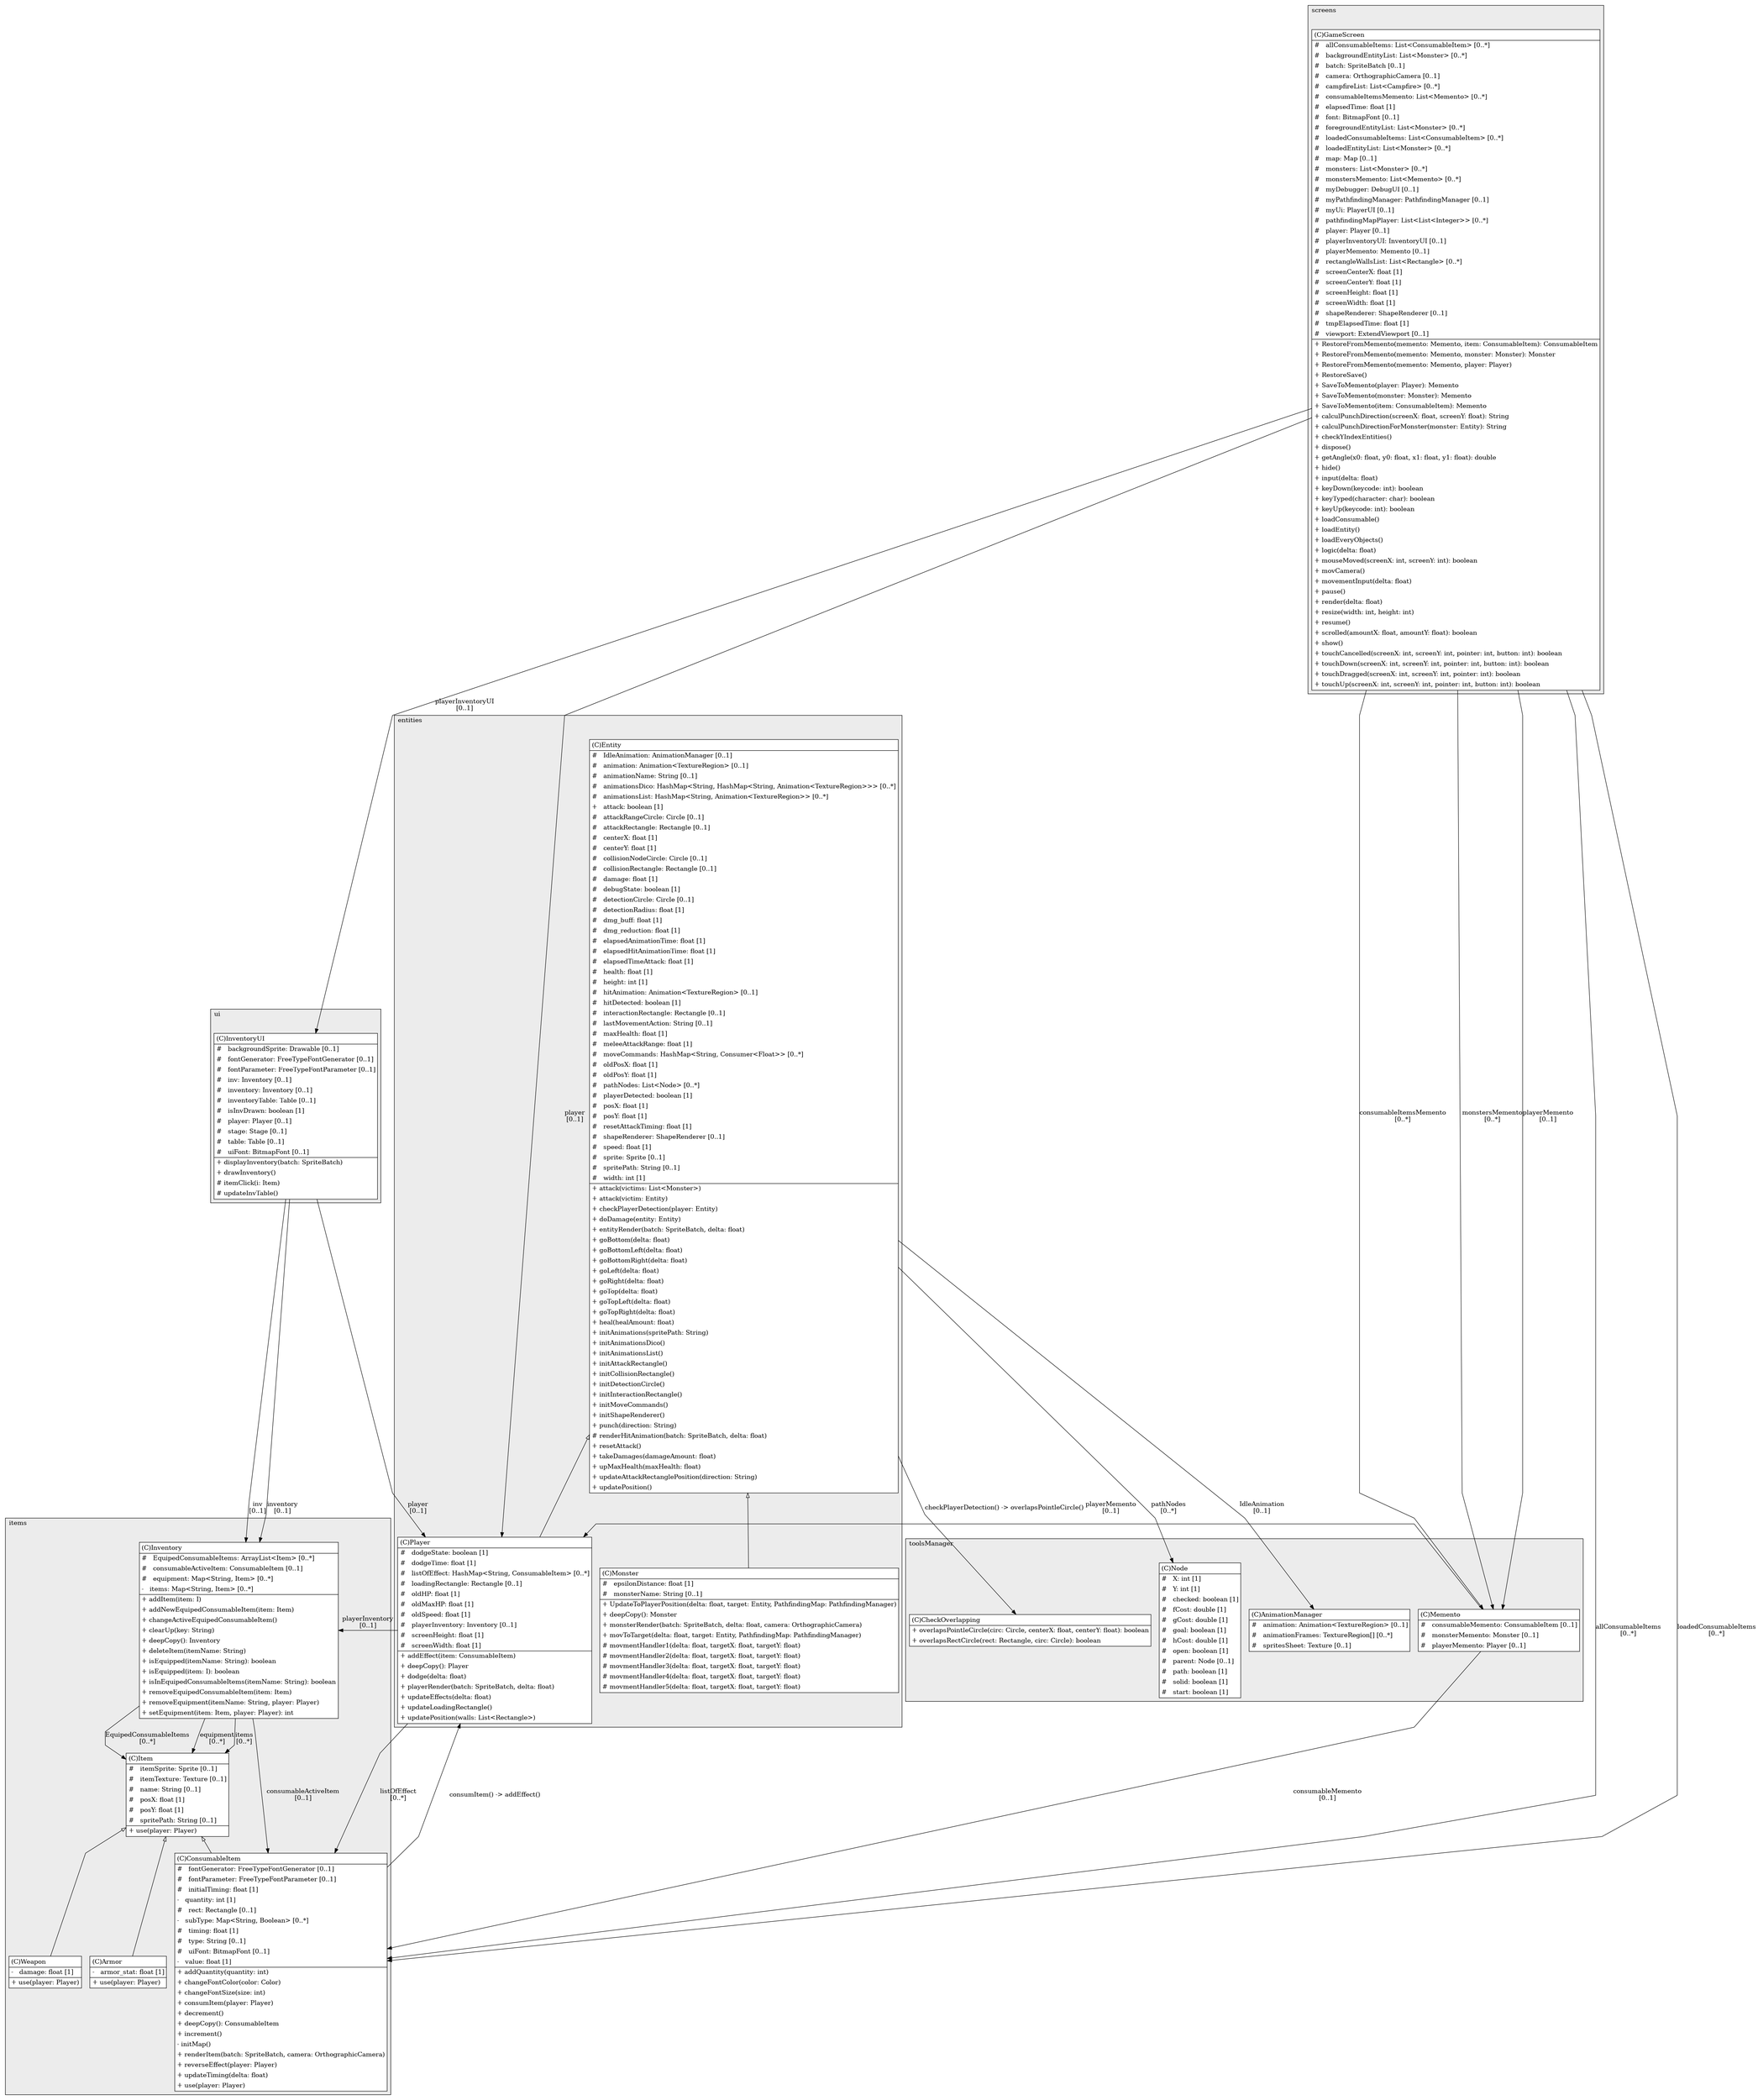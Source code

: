 @startuml

/' diagram meta data start
config=StructureConfiguration;
{
  "projectClassification": {
    "searchMode": "OpenProject", // OpenProject, AllProjects
    "includedProjects": "",
    "pathEndKeywords": "*.impl",
    "isClientPath": "",
    "isClientName": "",
    "isTestPath": "",
    "isTestName": "",
    "isMappingPath": "",
    "isMappingName": "",
    "isDataAccessPath": "",
    "isDataAccessName": "",
    "isDataStructurePath": "",
    "isDataStructureName": "",
    "isInterfaceStructuresPath": "",
    "isInterfaceStructuresName": "",
    "isEntryPointPath": "",
    "isEntryPointName": "",
    "treatFinalFieldsAsMandatory": false
  },
  "graphRestriction": {
    "classPackageExcludeFilter": "",
    "classPackageIncludeFilter": "",
    "classNameExcludeFilter": "",
    "classNameIncludeFilter": "",
    "methodNameExcludeFilter": "",
    "methodNameIncludeFilter": "",
    "removeByInheritance": "", // inheritance/annotation based filtering is done in a second step
    "removeByAnnotation": "",
    "removeByClassPackage": "", // cleanup the graph after inheritance/annotation based filtering is done
    "removeByClassName": "",
    "cutMappings": false,
    "cutEnum": true,
    "cutTests": true,
    "cutClient": true,
    "cutDataAccess": false,
    "cutInterfaceStructures": false,
    "cutDataStructures": false,
    "cutGetterAndSetter": true,
    "cutConstructors": true
  },
  "graphTraversal": {
    "forwardDepth": 6,
    "backwardDepth": 6,
    "classPackageExcludeFilter": "",
    "classPackageIncludeFilter": "",
    "classNameExcludeFilter": "",
    "classNameIncludeFilter": "",
    "methodNameExcludeFilter": "",
    "methodNameIncludeFilter": "",
    "hideMappings": false,
    "hideDataStructures": false,
    "hidePrivateMethods": true,
    "hideInterfaceCalls": true, // indirection: implementation -> interface (is hidden) -> implementation
    "onlyShowApplicationEntryPoints": false, // root node is included
    "useMethodCallsForStructureDiagram": "ForwardOnly" // ForwardOnly, BothDirections, No
  },
  "details": {
    "aggregation": "GroupByClass", // ByClass, GroupByClass, None
    "showClassGenericTypes": true,
    "showMethods": true,
    "showMethodParameterNames": true,
    "showMethodParameterTypes": true,
    "showMethodReturnType": true,
    "showPackageLevels": 2,
    "showDetailedClassStructure": true
  },
  "rootClass": "gamePackages.items.Item",
  "extensionCallbackMethod": "" // qualified.class.name#methodName - signature: public static String method(String)
}
diagram meta data end '/



digraph g {
    rankdir="TB"
    splines=polyline
    

'nodes 
subgraph cluster_100526016 { 
   	label=items
	labeljust=l
	fillcolor="#ececec"
	style=filled
   
   Armor1693037551[
	label=<<TABLE BORDER="1" CELLBORDER="0" CELLPADDING="4" CELLSPACING="0">
<TR><TD ALIGN="LEFT" >(C)Armor</TD></TR>
<HR/>
<TR><TD ALIGN="LEFT" >-   armor_stat: float [1]</TD></TR>
<HR/>
<TR><TD ALIGN="LEFT" >+ use(player: Player)</TD></TR>
</TABLE>>
	style=filled
	margin=0
	shape=plaintext
	fillcolor="#FFFFFF"
];

ConsumableItem1693037551[
	label=<<TABLE BORDER="1" CELLBORDER="0" CELLPADDING="4" CELLSPACING="0">
<TR><TD ALIGN="LEFT" >(C)ConsumableItem</TD></TR>
<HR/>
<TR><TD ALIGN="LEFT" >#   fontGenerator: FreeTypeFontGenerator [0..1]</TD></TR>
<TR><TD ALIGN="LEFT" >#   fontParameter: FreeTypeFontParameter [0..1]</TD></TR>
<TR><TD ALIGN="LEFT" >#   initialTiming: float [1]</TD></TR>
<TR><TD ALIGN="LEFT" >-   quantity: int [1]</TD></TR>
<TR><TD ALIGN="LEFT" >#   rect: Rectangle [0..1]</TD></TR>
<TR><TD ALIGN="LEFT" >-   subType: Map&lt;String, Boolean&gt; [0..*]</TD></TR>
<TR><TD ALIGN="LEFT" >#   timing: float [1]</TD></TR>
<TR><TD ALIGN="LEFT" >#   type: String [0..1]</TD></TR>
<TR><TD ALIGN="LEFT" >#   uiFont: BitmapFont [0..1]</TD></TR>
<TR><TD ALIGN="LEFT" >-   value: float [1]</TD></TR>
<HR/>
<TR><TD ALIGN="LEFT" >+ addQuantity(quantity: int)</TD></TR>
<TR><TD ALIGN="LEFT" >+ changeFontColor(color: Color)</TD></TR>
<TR><TD ALIGN="LEFT" >+ changeFontSize(size: int)</TD></TR>
<TR><TD ALIGN="LEFT" >+ consumItem(player: Player)</TD></TR>
<TR><TD ALIGN="LEFT" >+ decrement()</TD></TR>
<TR><TD ALIGN="LEFT" >+ deepCopy(): ConsumableItem</TD></TR>
<TR><TD ALIGN="LEFT" >+ increment()</TD></TR>
<TR><TD ALIGN="LEFT" >- initMap()</TD></TR>
<TR><TD ALIGN="LEFT" >+ renderItem(batch: SpriteBatch, camera: OrthographicCamera)</TD></TR>
<TR><TD ALIGN="LEFT" >+ reverseEffect(player: Player)</TD></TR>
<TR><TD ALIGN="LEFT" >+ updateTiming(delta: float)</TD></TR>
<TR><TD ALIGN="LEFT" >+ use(player: Player)</TD></TR>
</TABLE>>
	style=filled
	margin=0
	shape=plaintext
	fillcolor="#FFFFFF"
];

Inventory1693037551[
	label=<<TABLE BORDER="1" CELLBORDER="0" CELLPADDING="4" CELLSPACING="0">
<TR><TD ALIGN="LEFT" >(C)Inventory</TD></TR>
<HR/>
<TR><TD ALIGN="LEFT" >#   EquipedConsumableItems: ArrayList&lt;Item&gt; [0..*]</TD></TR>
<TR><TD ALIGN="LEFT" >#   consumableActiveItem: ConsumableItem [0..1]</TD></TR>
<TR><TD ALIGN="LEFT" >#   equipment: Map&lt;String, Item&gt; [0..*]</TD></TR>
<TR><TD ALIGN="LEFT" >-   items: Map&lt;String, Item&gt; [0..*]</TD></TR>
<HR/>
<TR><TD ALIGN="LEFT" >+ addItem(item: I)</TD></TR>
<TR><TD ALIGN="LEFT" >+ addNewEquipedConsumableItem(item: Item)</TD></TR>
<TR><TD ALIGN="LEFT" >+ changeActiveEquipedConsumableItem()</TD></TR>
<TR><TD ALIGN="LEFT" >+ clearUp(key: String)</TD></TR>
<TR><TD ALIGN="LEFT" >+ deepCopy(): Inventory</TD></TR>
<TR><TD ALIGN="LEFT" >+ deleteItem(itemName: String)</TD></TR>
<TR><TD ALIGN="LEFT" >+ isEquipped(itemName: String): boolean</TD></TR>
<TR><TD ALIGN="LEFT" >+ isEquipped(item: I): boolean</TD></TR>
<TR><TD ALIGN="LEFT" >+ isInEquipedConsumableItems(itemName: String): boolean</TD></TR>
<TR><TD ALIGN="LEFT" >+ removeEquipedConsumableItem(item: Item)</TD></TR>
<TR><TD ALIGN="LEFT" >+ removeEquipment(itemName: String, player: Player)</TD></TR>
<TR><TD ALIGN="LEFT" >+ setEquipment(item: Item, player: Player): int</TD></TR>
</TABLE>>
	style=filled
	margin=0
	shape=plaintext
	fillcolor="#FFFFFF"
];

Item1693037551[
	label=<<TABLE BORDER="1" CELLBORDER="0" CELLPADDING="4" CELLSPACING="0">
<TR><TD ALIGN="LEFT" >(C)Item</TD></TR>
<HR/>
<TR><TD ALIGN="LEFT" >#   itemSprite: Sprite [0..1]</TD></TR>
<TR><TD ALIGN="LEFT" >#   itemTexture: Texture [0..1]</TD></TR>
<TR><TD ALIGN="LEFT" >#   name: String [0..1]</TD></TR>
<TR><TD ALIGN="LEFT" >#   posX: float [1]</TD></TR>
<TR><TD ALIGN="LEFT" >#   posY: float [1]</TD></TR>
<TR><TD ALIGN="LEFT" >#   spritePath: String [0..1]</TD></TR>
<HR/>
<TR><TD ALIGN="LEFT" >+ use(player: Player)</TD></TR>
</TABLE>>
	style=filled
	margin=0
	shape=plaintext
	fillcolor="#FFFFFF"
];

Weapon1693037551[
	label=<<TABLE BORDER="1" CELLBORDER="0" CELLPADDING="4" CELLSPACING="0">
<TR><TD ALIGN="LEFT" >(C)Weapon</TD></TR>
<HR/>
<TR><TD ALIGN="LEFT" >-   damage: float [1]</TD></TR>
<HR/>
<TR><TD ALIGN="LEFT" >+ use(player: Player)</TD></TR>
</TABLE>>
	style=filled
	margin=0
	shape=plaintext
	fillcolor="#FFFFFF"
];
} 

subgraph cluster_1014488750 { 
   	label=toolsManager
	labeljust=l
	fillcolor="#ececec"
	style=filled
   
   AnimationManager1758040095[
	label=<<TABLE BORDER="1" CELLBORDER="0" CELLPADDING="4" CELLSPACING="0">
<TR><TD ALIGN="LEFT" >(C)AnimationManager</TD></TR>
<HR/>
<TR><TD ALIGN="LEFT" >#   animation: Animation&lt;TextureRegion&gt; [0..1]</TD></TR>
<TR><TD ALIGN="LEFT" >#   animationFrames: TextureRegion[] [0..*]</TD></TR>
<TR><TD ALIGN="LEFT" >#   spritesSheet: Texture [0..1]</TD></TR>
</TABLE>>
	style=filled
	margin=0
	shape=plaintext
	fillcolor="#FFFFFF"
];

CheckOverlapping1758040095[
	label=<<TABLE BORDER="1" CELLBORDER="0" CELLPADDING="4" CELLSPACING="0">
<TR><TD ALIGN="LEFT" >(C)CheckOverlapping</TD></TR>
<HR/>
<TR><TD ALIGN="LEFT" >+ overlapsPointleCircle(circ: Circle, centerX: float, centerY: float): boolean</TD></TR>
<TR><TD ALIGN="LEFT" >+ overlapsRectCircle(rect: Rectangle, circ: Circle): boolean</TD></TR>
</TABLE>>
	style=filled
	margin=0
	shape=plaintext
	fillcolor="#FFFFFF"
];

Memento1758040095[
	label=<<TABLE BORDER="1" CELLBORDER="0" CELLPADDING="4" CELLSPACING="0">
<TR><TD ALIGN="LEFT" >(C)Memento</TD></TR>
<HR/>
<TR><TD ALIGN="LEFT" >#   consumableMemento: ConsumableItem [0..1]</TD></TR>
<TR><TD ALIGN="LEFT" >#   monsterMemento: Monster [0..1]</TD></TR>
<TR><TD ALIGN="LEFT" >#   playerMemento: Player [0..1]</TD></TR>
</TABLE>>
	style=filled
	margin=0
	shape=plaintext
	fillcolor="#FFFFFF"
];

Node1758040095[
	label=<<TABLE BORDER="1" CELLBORDER="0" CELLPADDING="4" CELLSPACING="0">
<TR><TD ALIGN="LEFT" >(C)Node</TD></TR>
<HR/>
<TR><TD ALIGN="LEFT" >#   X: int [1]</TD></TR>
<TR><TD ALIGN="LEFT" >#   Y: int [1]</TD></TR>
<TR><TD ALIGN="LEFT" >#   checked: boolean [1]</TD></TR>
<TR><TD ALIGN="LEFT" >#   fCost: double [1]</TD></TR>
<TR><TD ALIGN="LEFT" >#   gCost: double [1]</TD></TR>
<TR><TD ALIGN="LEFT" >#   goal: boolean [1]</TD></TR>
<TR><TD ALIGN="LEFT" >#   hCost: double [1]</TD></TR>
<TR><TD ALIGN="LEFT" >#   open: boolean [1]</TD></TR>
<TR><TD ALIGN="LEFT" >#   parent: Node [0..1]</TD></TR>
<TR><TD ALIGN="LEFT" >#   path: boolean [1]</TD></TR>
<TR><TD ALIGN="LEFT" >#   solid: boolean [1]</TD></TR>
<TR><TD ALIGN="LEFT" >#   start: boolean [1]</TD></TR>
</TABLE>>
	style=filled
	margin=0
	shape=plaintext
	fillcolor="#FFFFFF"
];
} 

subgraph cluster_1926385031 { 
   	label=screens
	labeljust=l
	fillcolor="#ececec"
	style=filled
   
   GameScreen593682840[
	label=<<TABLE BORDER="1" CELLBORDER="0" CELLPADDING="4" CELLSPACING="0">
<TR><TD ALIGN="LEFT" >(C)GameScreen</TD></TR>
<HR/>
<TR><TD ALIGN="LEFT" >#   allConsumableItems: List&lt;ConsumableItem&gt; [0..*]</TD></TR>
<TR><TD ALIGN="LEFT" >#   backgroundEntityList: List&lt;Monster&gt; [0..*]</TD></TR>
<TR><TD ALIGN="LEFT" >#   batch: SpriteBatch [0..1]</TD></TR>
<TR><TD ALIGN="LEFT" >#   camera: OrthographicCamera [0..1]</TD></TR>
<TR><TD ALIGN="LEFT" >#   campfireList: List&lt;Campfire&gt; [0..*]</TD></TR>
<TR><TD ALIGN="LEFT" >#   consumableItemsMemento: List&lt;Memento&gt; [0..*]</TD></TR>
<TR><TD ALIGN="LEFT" >#   elapsedTime: float [1]</TD></TR>
<TR><TD ALIGN="LEFT" >#   font: BitmapFont [0..1]</TD></TR>
<TR><TD ALIGN="LEFT" >#   foregroundEntityList: List&lt;Monster&gt; [0..*]</TD></TR>
<TR><TD ALIGN="LEFT" >#   loadedConsumableItems: List&lt;ConsumableItem&gt; [0..*]</TD></TR>
<TR><TD ALIGN="LEFT" >#   loadedEntityList: List&lt;Monster&gt; [0..*]</TD></TR>
<TR><TD ALIGN="LEFT" >#   map: Map [0..1]</TD></TR>
<TR><TD ALIGN="LEFT" >#   monsters: List&lt;Monster&gt; [0..*]</TD></TR>
<TR><TD ALIGN="LEFT" >#   monstersMemento: List&lt;Memento&gt; [0..*]</TD></TR>
<TR><TD ALIGN="LEFT" >#   myDebugger: DebugUI [0..1]</TD></TR>
<TR><TD ALIGN="LEFT" >#   myPathfindingManager: PathfindingManager [0..1]</TD></TR>
<TR><TD ALIGN="LEFT" >#   myUi: PlayerUI [0..1]</TD></TR>
<TR><TD ALIGN="LEFT" >#   pathfindingMapPlayer: List&lt;List&lt;Integer&gt;&gt; [0..*]</TD></TR>
<TR><TD ALIGN="LEFT" >#   player: Player [0..1]</TD></TR>
<TR><TD ALIGN="LEFT" >#   playerInventoryUI: InventoryUI [0..1]</TD></TR>
<TR><TD ALIGN="LEFT" >#   playerMemento: Memento [0..1]</TD></TR>
<TR><TD ALIGN="LEFT" >#   rectangleWallsList: List&lt;Rectangle&gt; [0..*]</TD></TR>
<TR><TD ALIGN="LEFT" >#   screenCenterX: float [1]</TD></TR>
<TR><TD ALIGN="LEFT" >#   screenCenterY: float [1]</TD></TR>
<TR><TD ALIGN="LEFT" >#   screenHeight: float [1]</TD></TR>
<TR><TD ALIGN="LEFT" >#   screenWidth: float [1]</TD></TR>
<TR><TD ALIGN="LEFT" >#   shapeRenderer: ShapeRenderer [0..1]</TD></TR>
<TR><TD ALIGN="LEFT" >#   tmpElapsedTime: float [1]</TD></TR>
<TR><TD ALIGN="LEFT" >#   viewport: ExtendViewport [0..1]</TD></TR>
<HR/>
<TR><TD ALIGN="LEFT" >+ RestoreFromMemento(memento: Memento, item: ConsumableItem): ConsumableItem</TD></TR>
<TR><TD ALIGN="LEFT" >+ RestoreFromMemento(memento: Memento, monster: Monster): Monster</TD></TR>
<TR><TD ALIGN="LEFT" >+ RestoreFromMemento(memento: Memento, player: Player)</TD></TR>
<TR><TD ALIGN="LEFT" >+ RestoreSave()</TD></TR>
<TR><TD ALIGN="LEFT" >+ SaveToMemento(player: Player): Memento</TD></TR>
<TR><TD ALIGN="LEFT" >+ SaveToMemento(monster: Monster): Memento</TD></TR>
<TR><TD ALIGN="LEFT" >+ SaveToMemento(item: ConsumableItem): Memento</TD></TR>
<TR><TD ALIGN="LEFT" >+ calculPunchDirection(screenX: float, screenY: float): String</TD></TR>
<TR><TD ALIGN="LEFT" >+ calculPunchDirectionForMonster(monster: Entity): String</TD></TR>
<TR><TD ALIGN="LEFT" >+ checkYIndexEntities()</TD></TR>
<TR><TD ALIGN="LEFT" >+ dispose()</TD></TR>
<TR><TD ALIGN="LEFT" >+ getAngle(x0: float, y0: float, x1: float, y1: float): double</TD></TR>
<TR><TD ALIGN="LEFT" >+ hide()</TD></TR>
<TR><TD ALIGN="LEFT" >+ input(delta: float)</TD></TR>
<TR><TD ALIGN="LEFT" >+ keyDown(keycode: int): boolean</TD></TR>
<TR><TD ALIGN="LEFT" >+ keyTyped(character: char): boolean</TD></TR>
<TR><TD ALIGN="LEFT" >+ keyUp(keycode: int): boolean</TD></TR>
<TR><TD ALIGN="LEFT" >+ loadConsumable()</TD></TR>
<TR><TD ALIGN="LEFT" >+ loadEntity()</TD></TR>
<TR><TD ALIGN="LEFT" >+ loadEveryObjects()</TD></TR>
<TR><TD ALIGN="LEFT" >+ logic(delta: float)</TD></TR>
<TR><TD ALIGN="LEFT" >+ mouseMoved(screenX: int, screenY: int): boolean</TD></TR>
<TR><TD ALIGN="LEFT" >+ movCamera()</TD></TR>
<TR><TD ALIGN="LEFT" >+ movementInput(delta: float)</TD></TR>
<TR><TD ALIGN="LEFT" >+ pause()</TD></TR>
<TR><TD ALIGN="LEFT" >+ render(delta: float)</TD></TR>
<TR><TD ALIGN="LEFT" >+ resize(width: int, height: int)</TD></TR>
<TR><TD ALIGN="LEFT" >+ resume()</TD></TR>
<TR><TD ALIGN="LEFT" >+ scrolled(amountX: float, amountY: float): boolean</TD></TR>
<TR><TD ALIGN="LEFT" >+ show()</TD></TR>
<TR><TD ALIGN="LEFT" >+ touchCancelled(screenX: int, screenY: int, pointer: int, button: int): boolean</TD></TR>
<TR><TD ALIGN="LEFT" >+ touchDown(screenX: int, screenY: int, pointer: int, button: int): boolean</TD></TR>
<TR><TD ALIGN="LEFT" >+ touchDragged(screenX: int, screenY: int, pointer: int): boolean</TD></TR>
<TR><TD ALIGN="LEFT" >+ touchUp(screenX: int, screenY: int, pointer: int, button: int): boolean</TD></TR>
</TABLE>>
	style=filled
	margin=0
	shape=plaintext
	fillcolor="#FFFFFF"
];
} 

subgraph cluster_2102114367 { 
   	label=entities
	labeljust=l
	fillcolor="#ececec"
	style=filled
   
   Entity466209328[
	label=<<TABLE BORDER="1" CELLBORDER="0" CELLPADDING="4" CELLSPACING="0">
<TR><TD ALIGN="LEFT" >(C)Entity</TD></TR>
<HR/>
<TR><TD ALIGN="LEFT" >#   IdleAnimation: AnimationManager [0..1]</TD></TR>
<TR><TD ALIGN="LEFT" >#   animation: Animation&lt;TextureRegion&gt; [0..1]</TD></TR>
<TR><TD ALIGN="LEFT" >#   animationName: String [0..1]</TD></TR>
<TR><TD ALIGN="LEFT" >#   animationsDico: HashMap&lt;String, HashMap&lt;String, Animation&lt;TextureRegion&gt;&gt;&gt; [0..*]</TD></TR>
<TR><TD ALIGN="LEFT" >#   animationsList: HashMap&lt;String, Animation&lt;TextureRegion&gt;&gt; [0..*]</TD></TR>
<TR><TD ALIGN="LEFT" >+   attack: boolean [1]</TD></TR>
<TR><TD ALIGN="LEFT" >#   attackRangeCircle: Circle [0..1]</TD></TR>
<TR><TD ALIGN="LEFT" >#   attackRectangle: Rectangle [0..1]</TD></TR>
<TR><TD ALIGN="LEFT" >#   centerX: float [1]</TD></TR>
<TR><TD ALIGN="LEFT" >#   centerY: float [1]</TD></TR>
<TR><TD ALIGN="LEFT" >#   collisionNodeCircle: Circle [0..1]</TD></TR>
<TR><TD ALIGN="LEFT" >#   collisionRectangle: Rectangle [0..1]</TD></TR>
<TR><TD ALIGN="LEFT" >#   damage: float [1]</TD></TR>
<TR><TD ALIGN="LEFT" >#   debugState: boolean [1]</TD></TR>
<TR><TD ALIGN="LEFT" >#   detectionCircle: Circle [0..1]</TD></TR>
<TR><TD ALIGN="LEFT" >#   detectionRadius: float [1]</TD></TR>
<TR><TD ALIGN="LEFT" >#   dmg_buff: float [1]</TD></TR>
<TR><TD ALIGN="LEFT" >#   dmg_reduction: float [1]</TD></TR>
<TR><TD ALIGN="LEFT" >#   elapsedAnimationTime: float [1]</TD></TR>
<TR><TD ALIGN="LEFT" >#   elapsedHitAnimationTime: float [1]</TD></TR>
<TR><TD ALIGN="LEFT" >#   elapsedTimeAttack: float [1]</TD></TR>
<TR><TD ALIGN="LEFT" >#   health: float [1]</TD></TR>
<TR><TD ALIGN="LEFT" >#   height: int [1]</TD></TR>
<TR><TD ALIGN="LEFT" >#   hitAnimation: Animation&lt;TextureRegion&gt; [0..1]</TD></TR>
<TR><TD ALIGN="LEFT" >#   hitDetected: boolean [1]</TD></TR>
<TR><TD ALIGN="LEFT" >#   interactionRectangle: Rectangle [0..1]</TD></TR>
<TR><TD ALIGN="LEFT" >#   lastMovementAction: String [0..1]</TD></TR>
<TR><TD ALIGN="LEFT" >#   maxHealth: float [1]</TD></TR>
<TR><TD ALIGN="LEFT" >#   meleeAttackRange: float [1]</TD></TR>
<TR><TD ALIGN="LEFT" >#   moveCommands: HashMap&lt;String, Consumer&lt;Float&gt;&gt; [0..*]</TD></TR>
<TR><TD ALIGN="LEFT" >#   oldPosX: float [1]</TD></TR>
<TR><TD ALIGN="LEFT" >#   oldPosY: float [1]</TD></TR>
<TR><TD ALIGN="LEFT" >#   pathNodes: List&lt;Node&gt; [0..*]</TD></TR>
<TR><TD ALIGN="LEFT" >#   playerDetected: boolean [1]</TD></TR>
<TR><TD ALIGN="LEFT" >#   posX: float [1]</TD></TR>
<TR><TD ALIGN="LEFT" >#   posY: float [1]</TD></TR>
<TR><TD ALIGN="LEFT" >#   resetAttackTiming: float [1]</TD></TR>
<TR><TD ALIGN="LEFT" >#   shapeRenderer: ShapeRenderer [0..1]</TD></TR>
<TR><TD ALIGN="LEFT" >#   speed: float [1]</TD></TR>
<TR><TD ALIGN="LEFT" >#   sprite: Sprite [0..1]</TD></TR>
<TR><TD ALIGN="LEFT" >#   spritePath: String [0..1]</TD></TR>
<TR><TD ALIGN="LEFT" >#   width: int [1]</TD></TR>
<HR/>
<TR><TD ALIGN="LEFT" >+ attack(victims: List&lt;Monster&gt;)</TD></TR>
<TR><TD ALIGN="LEFT" >+ attack(victim: Entity)</TD></TR>
<TR><TD ALIGN="LEFT" >+ checkPlayerDetection(player: Entity)</TD></TR>
<TR><TD ALIGN="LEFT" >+ doDamage(entity: Entity)</TD></TR>
<TR><TD ALIGN="LEFT" >+ entityRender(batch: SpriteBatch, delta: float)</TD></TR>
<TR><TD ALIGN="LEFT" >+ goBottom(delta: float)</TD></TR>
<TR><TD ALIGN="LEFT" >+ goBottomLeft(delta: float)</TD></TR>
<TR><TD ALIGN="LEFT" >+ goBottomRight(delta: float)</TD></TR>
<TR><TD ALIGN="LEFT" >+ goLeft(delta: float)</TD></TR>
<TR><TD ALIGN="LEFT" >+ goRight(delta: float)</TD></TR>
<TR><TD ALIGN="LEFT" >+ goTop(delta: float)</TD></TR>
<TR><TD ALIGN="LEFT" >+ goTopLeft(delta: float)</TD></TR>
<TR><TD ALIGN="LEFT" >+ goTopRight(delta: float)</TD></TR>
<TR><TD ALIGN="LEFT" >+ heal(healAmount: float)</TD></TR>
<TR><TD ALIGN="LEFT" >+ initAnimations(spritePath: String)</TD></TR>
<TR><TD ALIGN="LEFT" >+ initAnimationsDico()</TD></TR>
<TR><TD ALIGN="LEFT" >+ initAnimationsList()</TD></TR>
<TR><TD ALIGN="LEFT" >+ initAttackRectangle()</TD></TR>
<TR><TD ALIGN="LEFT" >+ initCollisionRectangle()</TD></TR>
<TR><TD ALIGN="LEFT" >+ initDetectionCircle()</TD></TR>
<TR><TD ALIGN="LEFT" >+ initInteractionRectangle()</TD></TR>
<TR><TD ALIGN="LEFT" >+ initMoveCommands()</TD></TR>
<TR><TD ALIGN="LEFT" >+ initShapeRenderer()</TD></TR>
<TR><TD ALIGN="LEFT" >+ punch(direction: String)</TD></TR>
<TR><TD ALIGN="LEFT" ># renderHitAnimation(batch: SpriteBatch, delta: float)</TD></TR>
<TR><TD ALIGN="LEFT" >+ resetAttack()</TD></TR>
<TR><TD ALIGN="LEFT" >+ takeDamages(damageAmount: float)</TD></TR>
<TR><TD ALIGN="LEFT" >+ upMaxHealth(maxHealth: float)</TD></TR>
<TR><TD ALIGN="LEFT" >+ updateAttackRectanglePosition(direction: String)</TD></TR>
<TR><TD ALIGN="LEFT" >+ updatePosition()</TD></TR>
</TABLE>>
	style=filled
	margin=0
	shape=plaintext
	fillcolor="#FFFFFF"
];

Monster466209328[
	label=<<TABLE BORDER="1" CELLBORDER="0" CELLPADDING="4" CELLSPACING="0">
<TR><TD ALIGN="LEFT" >(C)Monster</TD></TR>
<HR/>
<TR><TD ALIGN="LEFT" >#   epsilonDistance: float [1]</TD></TR>
<TR><TD ALIGN="LEFT" >#   monsterName: String [0..1]</TD></TR>
<HR/>
<TR><TD ALIGN="LEFT" >+ UpdateToPlayerPosition(delta: float, target: Entity, PathfindingMap: PathfindingManager)</TD></TR>
<TR><TD ALIGN="LEFT" >+ deepCopy(): Monster</TD></TR>
<TR><TD ALIGN="LEFT" >+ monsterRender(batch: SpriteBatch, delta: float, camera: OrthographicCamera)</TD></TR>
<TR><TD ALIGN="LEFT" >+ movToTarget(delta: float, target: Entity, PathfindingMap: PathfindingManager)</TD></TR>
<TR><TD ALIGN="LEFT" ># movmentHandler1(delta: float, targetX: float, targetY: float)</TD></TR>
<TR><TD ALIGN="LEFT" ># movmentHandler2(delta: float, targetX: float, targetY: float)</TD></TR>
<TR><TD ALIGN="LEFT" ># movmentHandler3(delta: float, targetX: float, targetY: float)</TD></TR>
<TR><TD ALIGN="LEFT" ># movmentHandler4(delta: float, targetX: float, targetY: float)</TD></TR>
<TR><TD ALIGN="LEFT" ># movmentHandler5(delta: float, targetX: float, targetY: float)</TD></TR>
</TABLE>>
	style=filled
	margin=0
	shape=plaintext
	fillcolor="#FFFFFF"
];

Player466209328[
	label=<<TABLE BORDER="1" CELLBORDER="0" CELLPADDING="4" CELLSPACING="0">
<TR><TD ALIGN="LEFT" >(C)Player</TD></TR>
<HR/>
<TR><TD ALIGN="LEFT" >#   dodgeState: boolean [1]</TD></TR>
<TR><TD ALIGN="LEFT" >#   dodgeTime: float [1]</TD></TR>
<TR><TD ALIGN="LEFT" >#   listOfEffect: HashMap&lt;String, ConsumableItem&gt; [0..*]</TD></TR>
<TR><TD ALIGN="LEFT" >#   loadingRectangle: Rectangle [0..1]</TD></TR>
<TR><TD ALIGN="LEFT" >#   oldHP: float [1]</TD></TR>
<TR><TD ALIGN="LEFT" >#   oldMaxHP: float [1]</TD></TR>
<TR><TD ALIGN="LEFT" >#   oldSpeed: float [1]</TD></TR>
<TR><TD ALIGN="LEFT" >#   playerInventory: Inventory [0..1]</TD></TR>
<TR><TD ALIGN="LEFT" >#   screenHeight: float [1]</TD></TR>
<TR><TD ALIGN="LEFT" >#   screenWidth: float [1]</TD></TR>
<HR/>
<TR><TD ALIGN="LEFT" >+ addEffect(item: ConsumableItem)</TD></TR>
<TR><TD ALIGN="LEFT" >+ deepCopy(): Player</TD></TR>
<TR><TD ALIGN="LEFT" >+ dodge(delta: float)</TD></TR>
<TR><TD ALIGN="LEFT" >+ playerRender(batch: SpriteBatch, delta: float)</TD></TR>
<TR><TD ALIGN="LEFT" >+ updateEffects(delta: float)</TD></TR>
<TR><TD ALIGN="LEFT" >+ updateLoadingRectangle()</TD></TR>
<TR><TD ALIGN="LEFT" >+ updatePosition(walls: List&lt;Rectangle&gt;)</TD></TR>
</TABLE>>
	style=filled
	margin=0
	shape=plaintext
	fillcolor="#FFFFFF"
];
} 

subgraph cluster_3732 { 
   	label=ui
	labeljust=l
	fillcolor="#ececec"
	style=filled
   
   InventoryUI321555485[
	label=<<TABLE BORDER="1" CELLBORDER="0" CELLPADDING="4" CELLSPACING="0">
<TR><TD ALIGN="LEFT" >(C)InventoryUI</TD></TR>
<HR/>
<TR><TD ALIGN="LEFT" >#   backgroundSprite: Drawable [0..1]</TD></TR>
<TR><TD ALIGN="LEFT" >#   fontGenerator: FreeTypeFontGenerator [0..1]</TD></TR>
<TR><TD ALIGN="LEFT" >#   fontParameter: FreeTypeFontParameter [0..1]</TD></TR>
<TR><TD ALIGN="LEFT" >#   inv: Inventory [0..1]</TD></TR>
<TR><TD ALIGN="LEFT" >#   inventory: Inventory [0..1]</TD></TR>
<TR><TD ALIGN="LEFT" >#   inventoryTable: Table [0..1]</TD></TR>
<TR><TD ALIGN="LEFT" >#   isInvDrawn: boolean [1]</TD></TR>
<TR><TD ALIGN="LEFT" >#   player: Player [0..1]</TD></TR>
<TR><TD ALIGN="LEFT" >#   stage: Stage [0..1]</TD></TR>
<TR><TD ALIGN="LEFT" >#   table: Table [0..1]</TD></TR>
<TR><TD ALIGN="LEFT" >#   uiFont: BitmapFont [0..1]</TD></TR>
<HR/>
<TR><TD ALIGN="LEFT" >+ displayInventory(batch: SpriteBatch)</TD></TR>
<TR><TD ALIGN="LEFT" >+ drawInventory()</TD></TR>
<TR><TD ALIGN="LEFT" ># itemClick(i: Item)</TD></TR>
<TR><TD ALIGN="LEFT" ># updateInvTable()</TD></TR>
</TABLE>>
	style=filled
	margin=0
	shape=plaintext
	fillcolor="#FFFFFF"
];
} 

'edges    
ConsumableItem1693037551 -> Player466209328[label="consumItem() -> addEffect()"];
Entity466209328 -> AnimationManager1758040095[label="IdleAnimation
[0..1]"];
Entity466209328 -> CheckOverlapping1758040095[label="checkPlayerDetection() -> overlapsPointleCircle()"];
Entity466209328 -> Monster466209328[arrowhead=none, arrowtail=empty, dir=both];
Entity466209328 -> Node1758040095[label="pathNodes
[0..*]"];
Entity466209328 -> Player466209328[arrowhead=none, arrowtail=empty, dir=both];
GameScreen593682840 -> ConsumableItem1693037551[label="allConsumableItems
[0..*]"];
GameScreen593682840 -> ConsumableItem1693037551[label="loadedConsumableItems
[0..*]"];
GameScreen593682840 -> InventoryUI321555485[label="playerInventoryUI
[0..1]"];
GameScreen593682840 -> Memento1758040095[label="consumableItemsMemento
[0..*]"];
GameScreen593682840 -> Memento1758040095[label="monstersMemento
[0..*]"];
GameScreen593682840 -> Memento1758040095[label="playerMemento
[0..1]"];
GameScreen593682840 -> Player466209328[label="player
[0..1]"];
Inventory1693037551 -> ConsumableItem1693037551[label="consumableActiveItem
[0..1]"];
Inventory1693037551 -> Item1693037551[label="EquipedConsumableItems
[0..*]"];
Inventory1693037551 -> Item1693037551[label="equipment
[0..*]"];
Inventory1693037551 -> Item1693037551[label="items
[0..*]"];
InventoryUI321555485 -> Inventory1693037551[label="inv
[0..1]"];
InventoryUI321555485 -> Inventory1693037551[label="inventory
[0..1]"];
InventoryUI321555485 -> Player466209328[label="player
[0..1]"];
Item1693037551 -> Armor1693037551[arrowhead=none, arrowtail=empty, dir=both];
Item1693037551 -> ConsumableItem1693037551[arrowhead=none, arrowtail=empty, dir=both];
Item1693037551 -> Weapon1693037551[arrowhead=none, arrowtail=empty, dir=both];
Memento1758040095 -> ConsumableItem1693037551[label="consumableMemento
[0..1]"];
Memento1758040095 -> Player466209328[label="playerMemento
[0..1]"];
Player466209328 -> ConsumableItem1693037551[label="listOfEffect
[0..*]"];
Player466209328 -> Inventory1693037551[label="playerInventory
[0..1]"];
    
}
@enduml